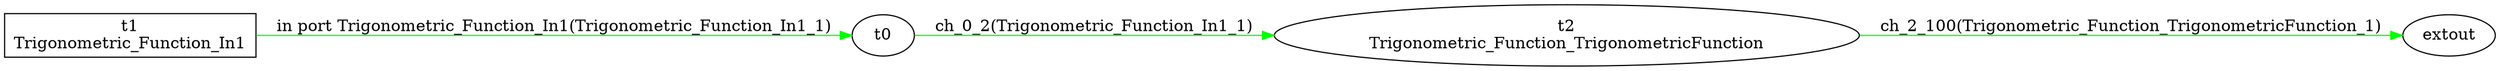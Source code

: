 digraph csp {
	graph [rankdir=LR];
	Trigonometric_Function_TrigonometricFunction	 [label="t2\nTrigonometric_Function_TrigonometricFunction"];
	t0 -> Trigonometric_Function_TrigonometricFunction	 [color=green,
		label="ch_0_2(Trigonometric_Function_In1_1)"];
	extout	 [label=extout];
	Trigonometric_Function_In1	 [label="t1\nTrigonometric_Function_In1",
		shape=box];
	Trigonometric_Function_In1 -> t0	 [color=green,
		label="in port Trigonometric_Function_In1(Trigonometric_Function_In1_1)"];
	Trigonometric_Function_TrigonometricFunction -> extout	 [color=green,
		label="ch_2_100(Trigonometric_Function_TrigonometricFunction_1)"];
}
